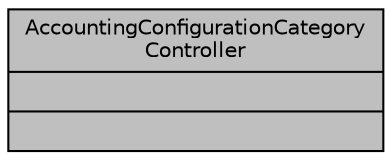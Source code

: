 digraph "AccountingConfigurationCategoryController"
{
 // LATEX_PDF_SIZE
  bgcolor="transparent";
  edge [fontname="Helvetica",fontsize="10",labelfontname="Helvetica",labelfontsize="10"];
  node [fontname="Helvetica",fontsize="10",shape=record];
  Node1 [label="{AccountingConfigurationCategory\lController\n||}",height=0.2,width=0.4,color="black", fillcolor="grey75", style="filled", fontcolor="black",tooltip="Controlador de las configuracion de codigo del modulo."];
}
